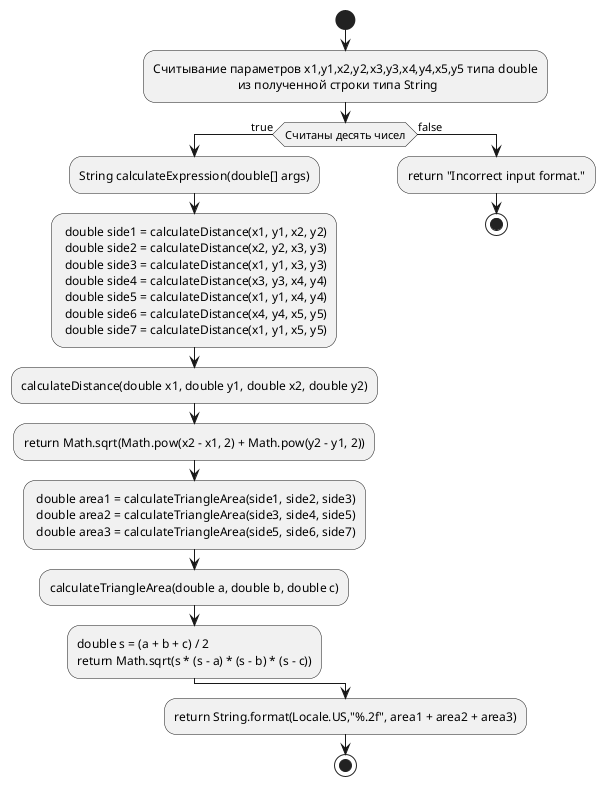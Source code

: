 @startuml
start
:Считывание параметров x1,y1,x2,y2,x3,y3,x4,y4,x5,y5 типа double
                           из полученной строки типа String;
if (Считаны десять чисел) then (true)
    :String calculateExpression(double[] args);
    : double side1 = calculateDistance(x1, y1, x2, y2)
     double side2 = calculateDistance(x2, y2, x3, y3)
     double side3 = calculateDistance(x1, y1, x3, y3)
     double side4 = calculateDistance(x3, y3, x4, y4)
     double side5 = calculateDistance(x1, y1, x4, y4)
     double side6 = calculateDistance(x4, y4, x5, y5)
     double side7 = calculateDistance(x1, y1, x5, y5);
    :calculateDistance(double x1, double y1, double x2, double y2);
    :return Math.sqrt(Math.pow(x2 - x1, 2) + Math.pow(y2 - y1, 2));
    : double area1 = calculateTriangleArea(side1, side2, side3)
     double area2 = calculateTriangleArea(side3, side4, side5)
     double area3 = calculateTriangleArea(side5, side6, side7);
     :calculateTriangleArea(double a, double b, double c);
     :double s = (a + b + c) / 2
     return Math.sqrt(s * (s - a) * (s - b) * (s - c));
else (false)
  :return "Incorrect input format.";
  stop
endif
:return String.format(Locale.US,"%.2f", area1 + area2 + area3);
stop
@enduml
